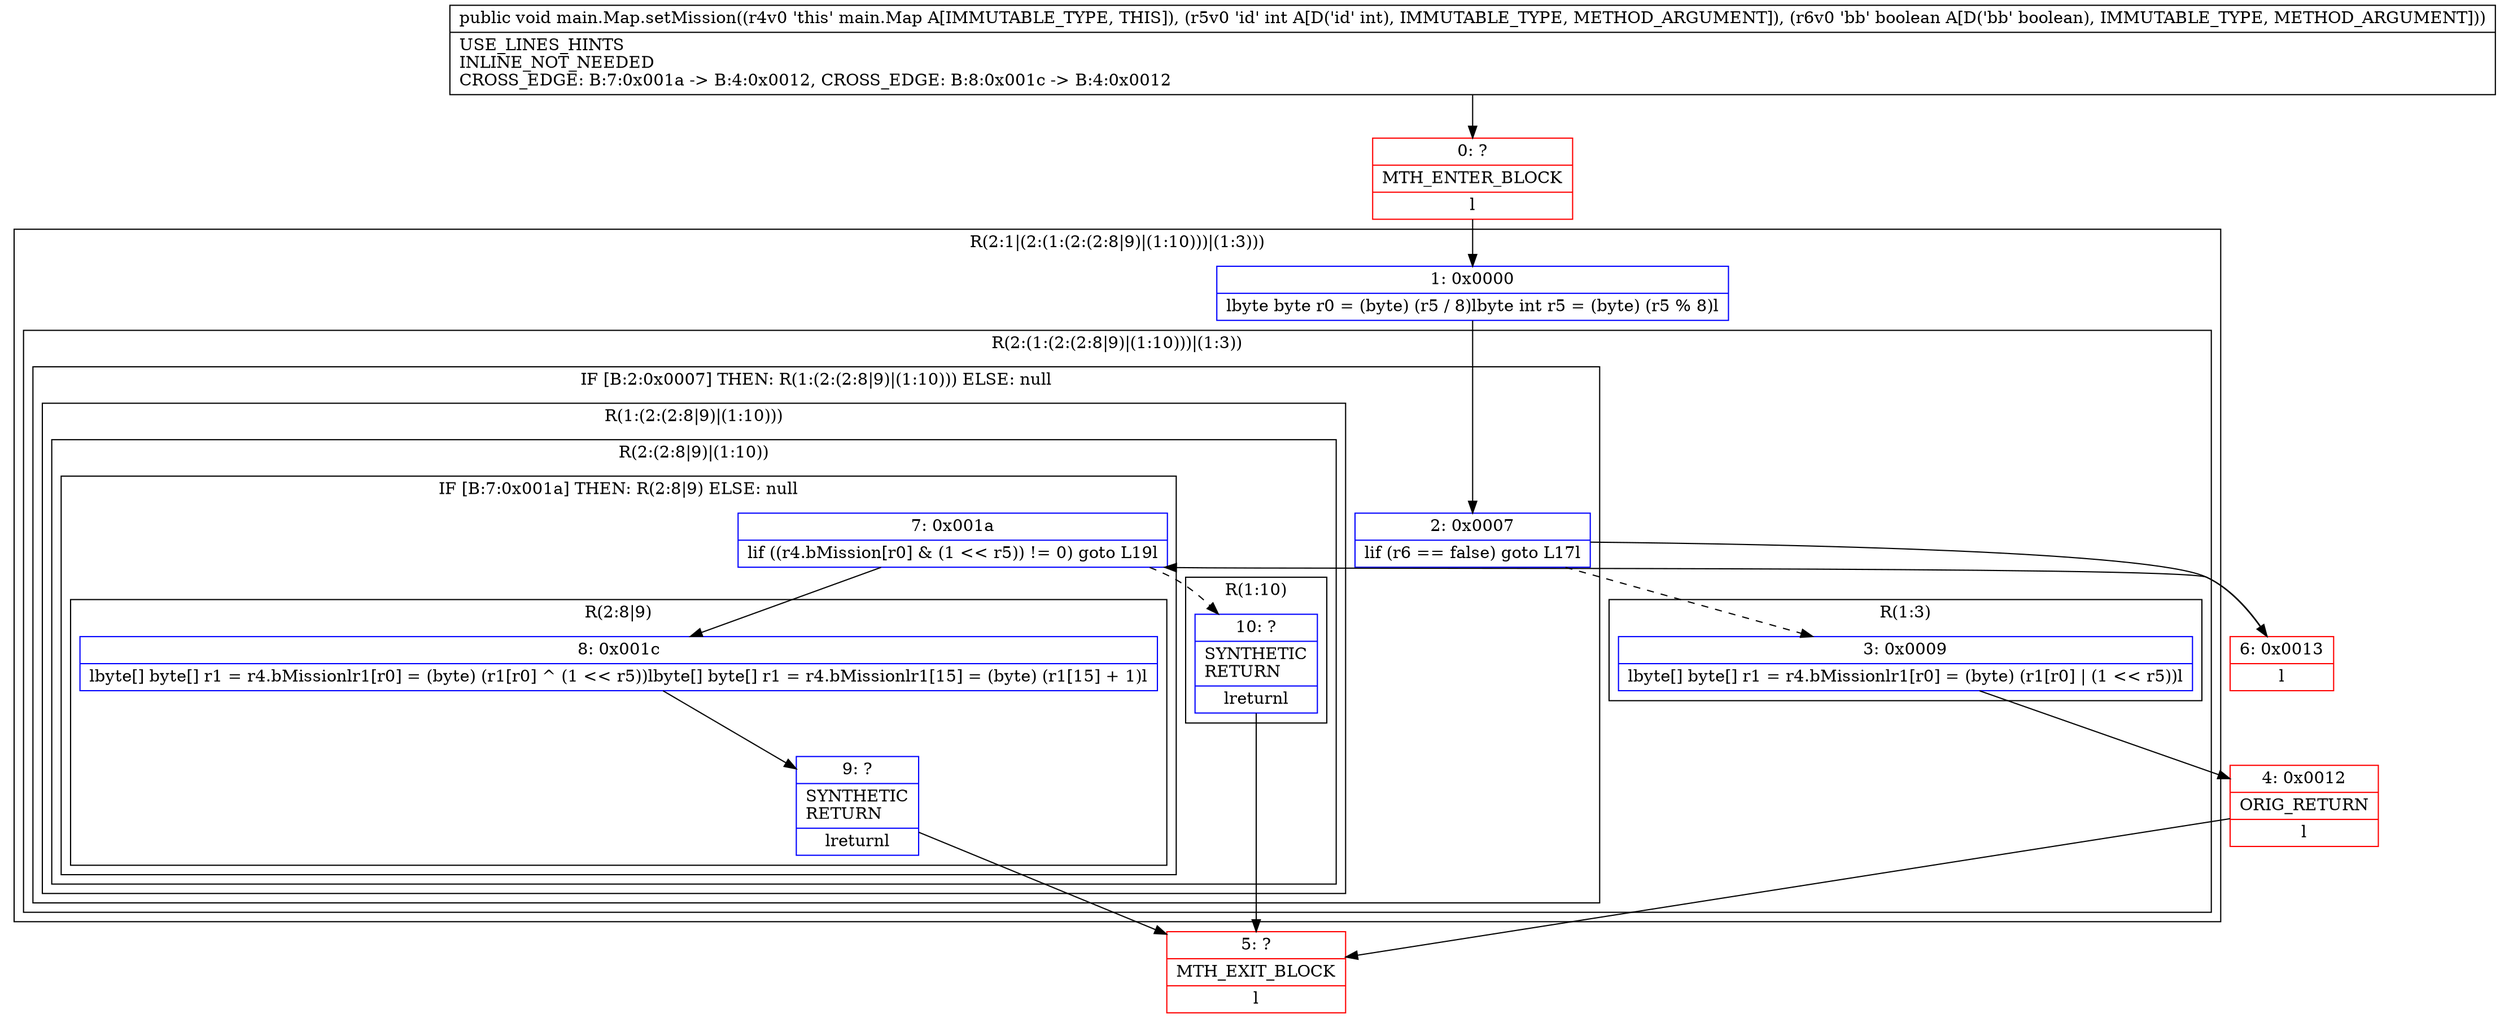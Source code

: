 digraph "CFG formain.Map.setMission(IZ)V" {
subgraph cluster_Region_806343072 {
label = "R(2:1|(2:(1:(2:(2:8|9)|(1:10)))|(1:3)))";
node [shape=record,color=blue];
Node_1 [shape=record,label="{1\:\ 0x0000|lbyte byte r0 = (byte) (r5 \/ 8)lbyte int r5 = (byte) (r5 % 8)l}"];
subgraph cluster_Region_850163066 {
label = "R(2:(1:(2:(2:8|9)|(1:10)))|(1:3))";
node [shape=record,color=blue];
subgraph cluster_IfRegion_531811624 {
label = "IF [B:2:0x0007] THEN: R(1:(2:(2:8|9)|(1:10))) ELSE: null";
node [shape=record,color=blue];
Node_2 [shape=record,label="{2\:\ 0x0007|lif (r6 == false) goto L17l}"];
subgraph cluster_Region_438552697 {
label = "R(1:(2:(2:8|9)|(1:10)))";
node [shape=record,color=blue];
subgraph cluster_Region_1137350270 {
label = "R(2:(2:8|9)|(1:10))";
node [shape=record,color=blue];
subgraph cluster_IfRegion_1564258152 {
label = "IF [B:7:0x001a] THEN: R(2:8|9) ELSE: null";
node [shape=record,color=blue];
Node_7 [shape=record,label="{7\:\ 0x001a|lif ((r4.bMission[r0] & (1 \<\< r5)) != 0) goto L19l}"];
subgraph cluster_Region_806820455 {
label = "R(2:8|9)";
node [shape=record,color=blue];
Node_8 [shape=record,label="{8\:\ 0x001c|lbyte[] byte[] r1 = r4.bMissionlr1[r0] = (byte) (r1[r0] ^ (1 \<\< r5))lbyte[] byte[] r1 = r4.bMissionlr1[15] = (byte) (r1[15] + 1)l}"];
Node_9 [shape=record,label="{9\:\ ?|SYNTHETIC\lRETURN\l|lreturnl}"];
}
}
subgraph cluster_Region_312229080 {
label = "R(1:10)";
node [shape=record,color=blue];
Node_10 [shape=record,label="{10\:\ ?|SYNTHETIC\lRETURN\l|lreturnl}"];
}
}
}
}
subgraph cluster_Region_1326672026 {
label = "R(1:3)";
node [shape=record,color=blue];
Node_3 [shape=record,label="{3\:\ 0x0009|lbyte[] byte[] r1 = r4.bMissionlr1[r0] = (byte) (r1[r0] \| (1 \<\< r5))l}"];
}
}
}
Node_0 [shape=record,color=red,label="{0\:\ ?|MTH_ENTER_BLOCK\l|l}"];
Node_4 [shape=record,color=red,label="{4\:\ 0x0012|ORIG_RETURN\l|l}"];
Node_5 [shape=record,color=red,label="{5\:\ ?|MTH_EXIT_BLOCK\l|l}"];
Node_6 [shape=record,color=red,label="{6\:\ 0x0013|l}"];
MethodNode[shape=record,label="{public void main.Map.setMission((r4v0 'this' main.Map A[IMMUTABLE_TYPE, THIS]), (r5v0 'id' int A[D('id' int), IMMUTABLE_TYPE, METHOD_ARGUMENT]), (r6v0 'bb' boolean A[D('bb' boolean), IMMUTABLE_TYPE, METHOD_ARGUMENT]))  | USE_LINES_HINTS\lINLINE_NOT_NEEDED\lCROSS_EDGE: B:7:0x001a \-\> B:4:0x0012, CROSS_EDGE: B:8:0x001c \-\> B:4:0x0012\l}"];
MethodNode -> Node_0;
Node_1 -> Node_2;
Node_2 -> Node_3[style=dashed];
Node_2 -> Node_6;
Node_7 -> Node_8;
Node_7 -> Node_10[style=dashed];
Node_8 -> Node_9;
Node_9 -> Node_5;
Node_10 -> Node_5;
Node_3 -> Node_4;
Node_0 -> Node_1;
Node_4 -> Node_5;
Node_6 -> Node_7;
}

